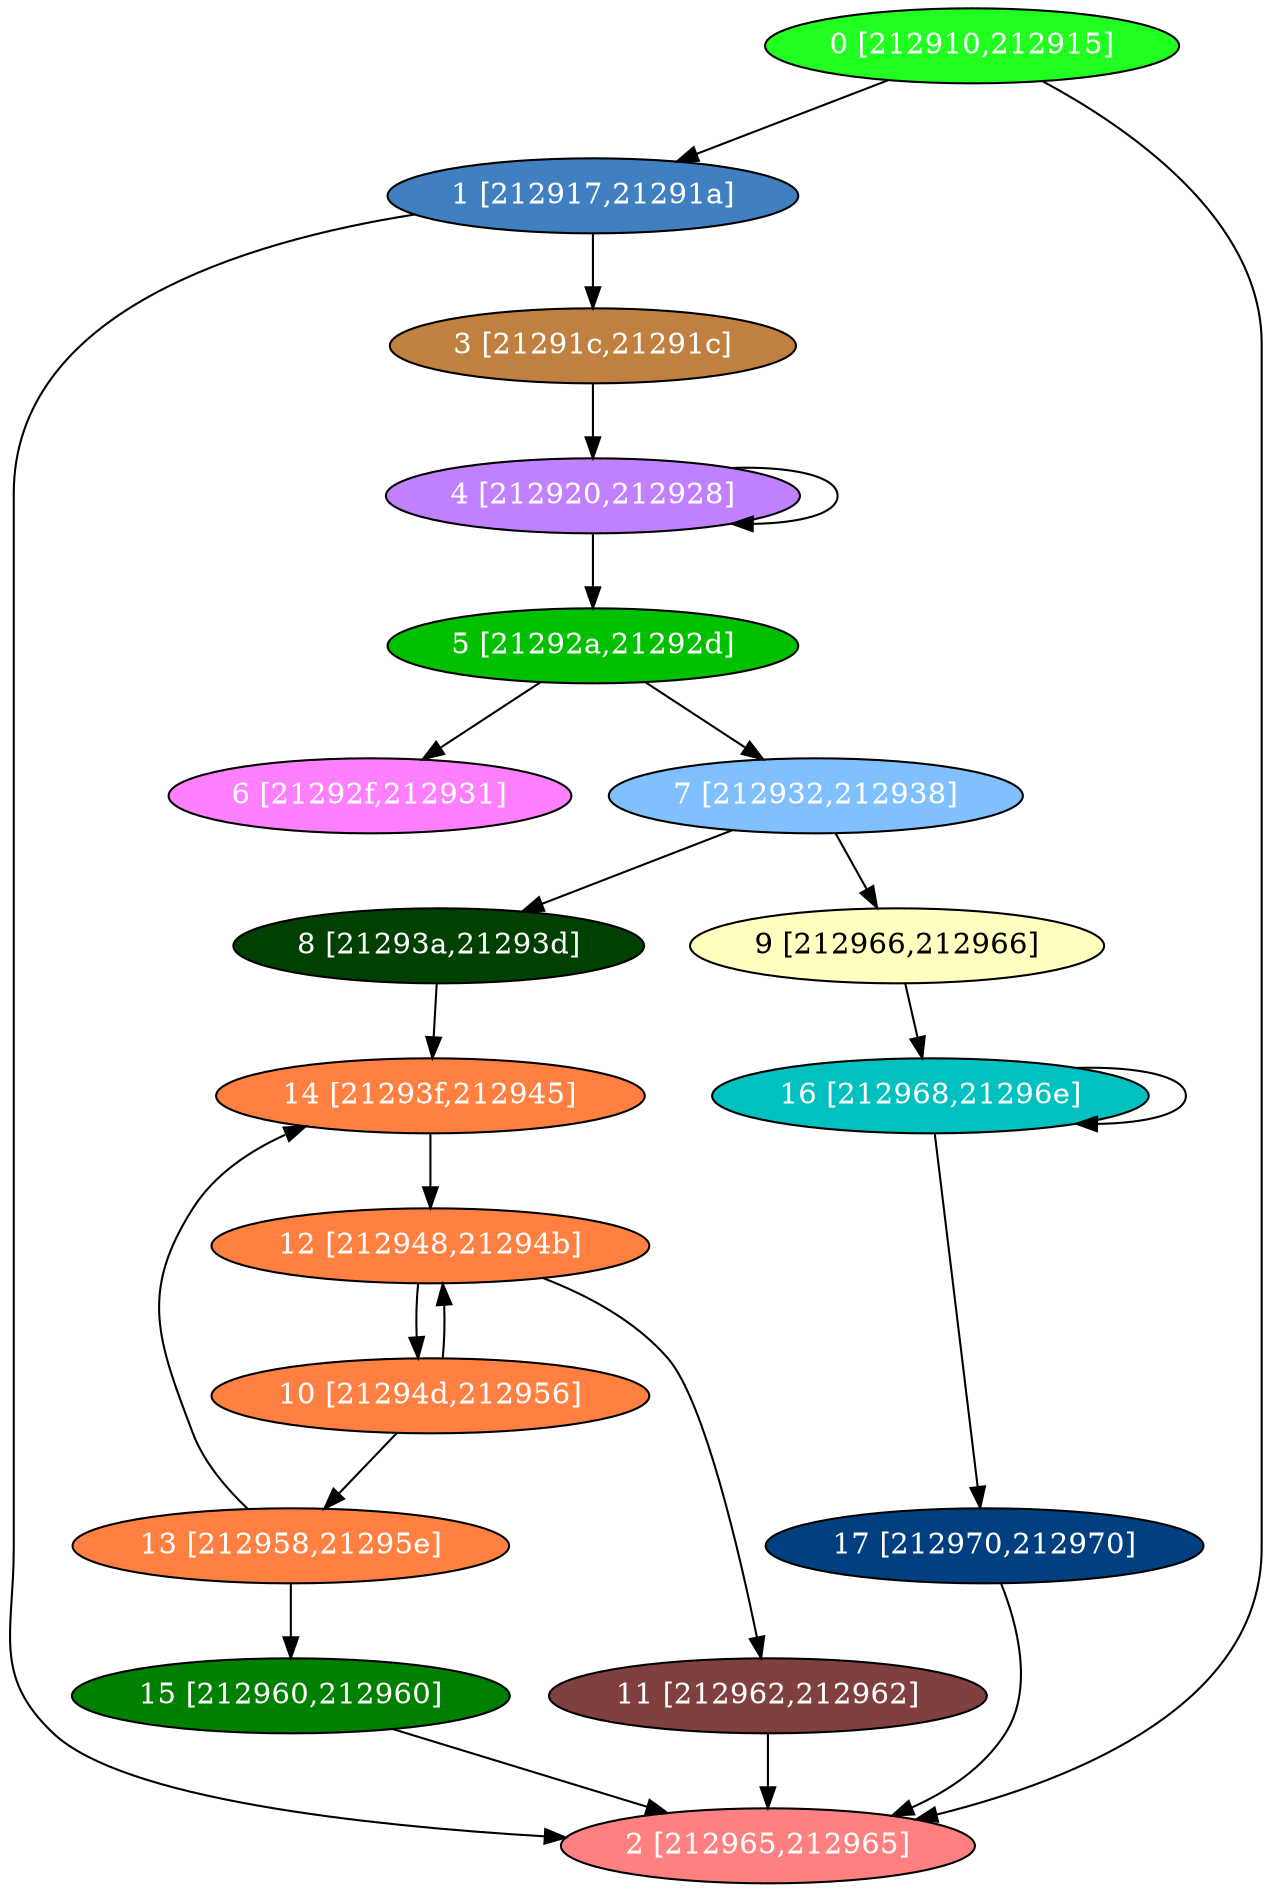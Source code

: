 diGraph libnss3{
	libnss3_0  [style=filled fillcolor="#20FF20" fontcolor="#ffffff" shape=oval label="0 [212910,212915]"]
	libnss3_1  [style=filled fillcolor="#4080C0" fontcolor="#ffffff" shape=oval label="1 [212917,21291a]"]
	libnss3_2  [style=filled fillcolor="#FF8080" fontcolor="#ffffff" shape=oval label="2 [212965,212965]"]
	libnss3_3  [style=filled fillcolor="#C08040" fontcolor="#ffffff" shape=oval label="3 [21291c,21291c]"]
	libnss3_4  [style=filled fillcolor="#C080FF" fontcolor="#ffffff" shape=oval label="4 [212920,212928]"]
	libnss3_5  [style=filled fillcolor="#00C000" fontcolor="#ffffff" shape=oval label="5 [21292a,21292d]"]
	libnss3_6  [style=filled fillcolor="#FF80FF" fontcolor="#ffffff" shape=oval label="6 [21292f,212931]"]
	libnss3_7  [style=filled fillcolor="#80C0FF" fontcolor="#ffffff" shape=oval label="7 [212932,212938]"]
	libnss3_8  [style=filled fillcolor="#004000" fontcolor="#ffffff" shape=oval label="8 [21293a,21293d]"]
	libnss3_9  [style=filled fillcolor="#FFFFC0" fontcolor="#000000" shape=oval label="9 [212966,212966]"]
	libnss3_a  [style=filled fillcolor="#FF8040" fontcolor="#ffffff" shape=oval label="10 [21294d,212956]"]
	libnss3_b  [style=filled fillcolor="#804040" fontcolor="#ffffff" shape=oval label="11 [212962,212962]"]
	libnss3_c  [style=filled fillcolor="#FF8040" fontcolor="#ffffff" shape=oval label="12 [212948,21294b]"]
	libnss3_d  [style=filled fillcolor="#FF8040" fontcolor="#ffffff" shape=oval label="13 [212958,21295e]"]
	libnss3_e  [style=filled fillcolor="#FF8040" fontcolor="#ffffff" shape=oval label="14 [21293f,212945]"]
	libnss3_f  [style=filled fillcolor="#008000" fontcolor="#ffffff" shape=oval label="15 [212960,212960]"]
	libnss3_10  [style=filled fillcolor="#00C0C0" fontcolor="#ffffff" shape=oval label="16 [212968,21296e]"]
	libnss3_11  [style=filled fillcolor="#004080" fontcolor="#ffffff" shape=oval label="17 [212970,212970]"]

	libnss3_0 -> libnss3_1
	libnss3_0 -> libnss3_2
	libnss3_1 -> libnss3_2
	libnss3_1 -> libnss3_3
	libnss3_3 -> libnss3_4
	libnss3_4 -> libnss3_4
	libnss3_4 -> libnss3_5
	libnss3_5 -> libnss3_6
	libnss3_5 -> libnss3_7
	libnss3_7 -> libnss3_8
	libnss3_7 -> libnss3_9
	libnss3_8 -> libnss3_e
	libnss3_9 -> libnss3_10
	libnss3_a -> libnss3_c
	libnss3_a -> libnss3_d
	libnss3_b -> libnss3_2
	libnss3_c -> libnss3_a
	libnss3_c -> libnss3_b
	libnss3_d -> libnss3_e
	libnss3_d -> libnss3_f
	libnss3_e -> libnss3_c
	libnss3_f -> libnss3_2
	libnss3_10 -> libnss3_10
	libnss3_10 -> libnss3_11
	libnss3_11 -> libnss3_2
}